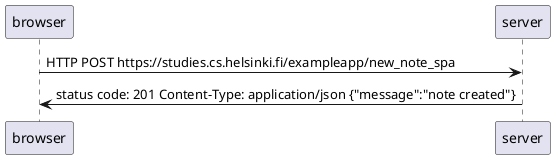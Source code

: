 @startuml SPA - Nueva nota

browser->server: HTTP POST https://studies.cs.helsinki.fi/exampleapp/new_note_spa
server->browser: status code: 201 Content-Type: application/json {"message":"note created"}

@enduml
